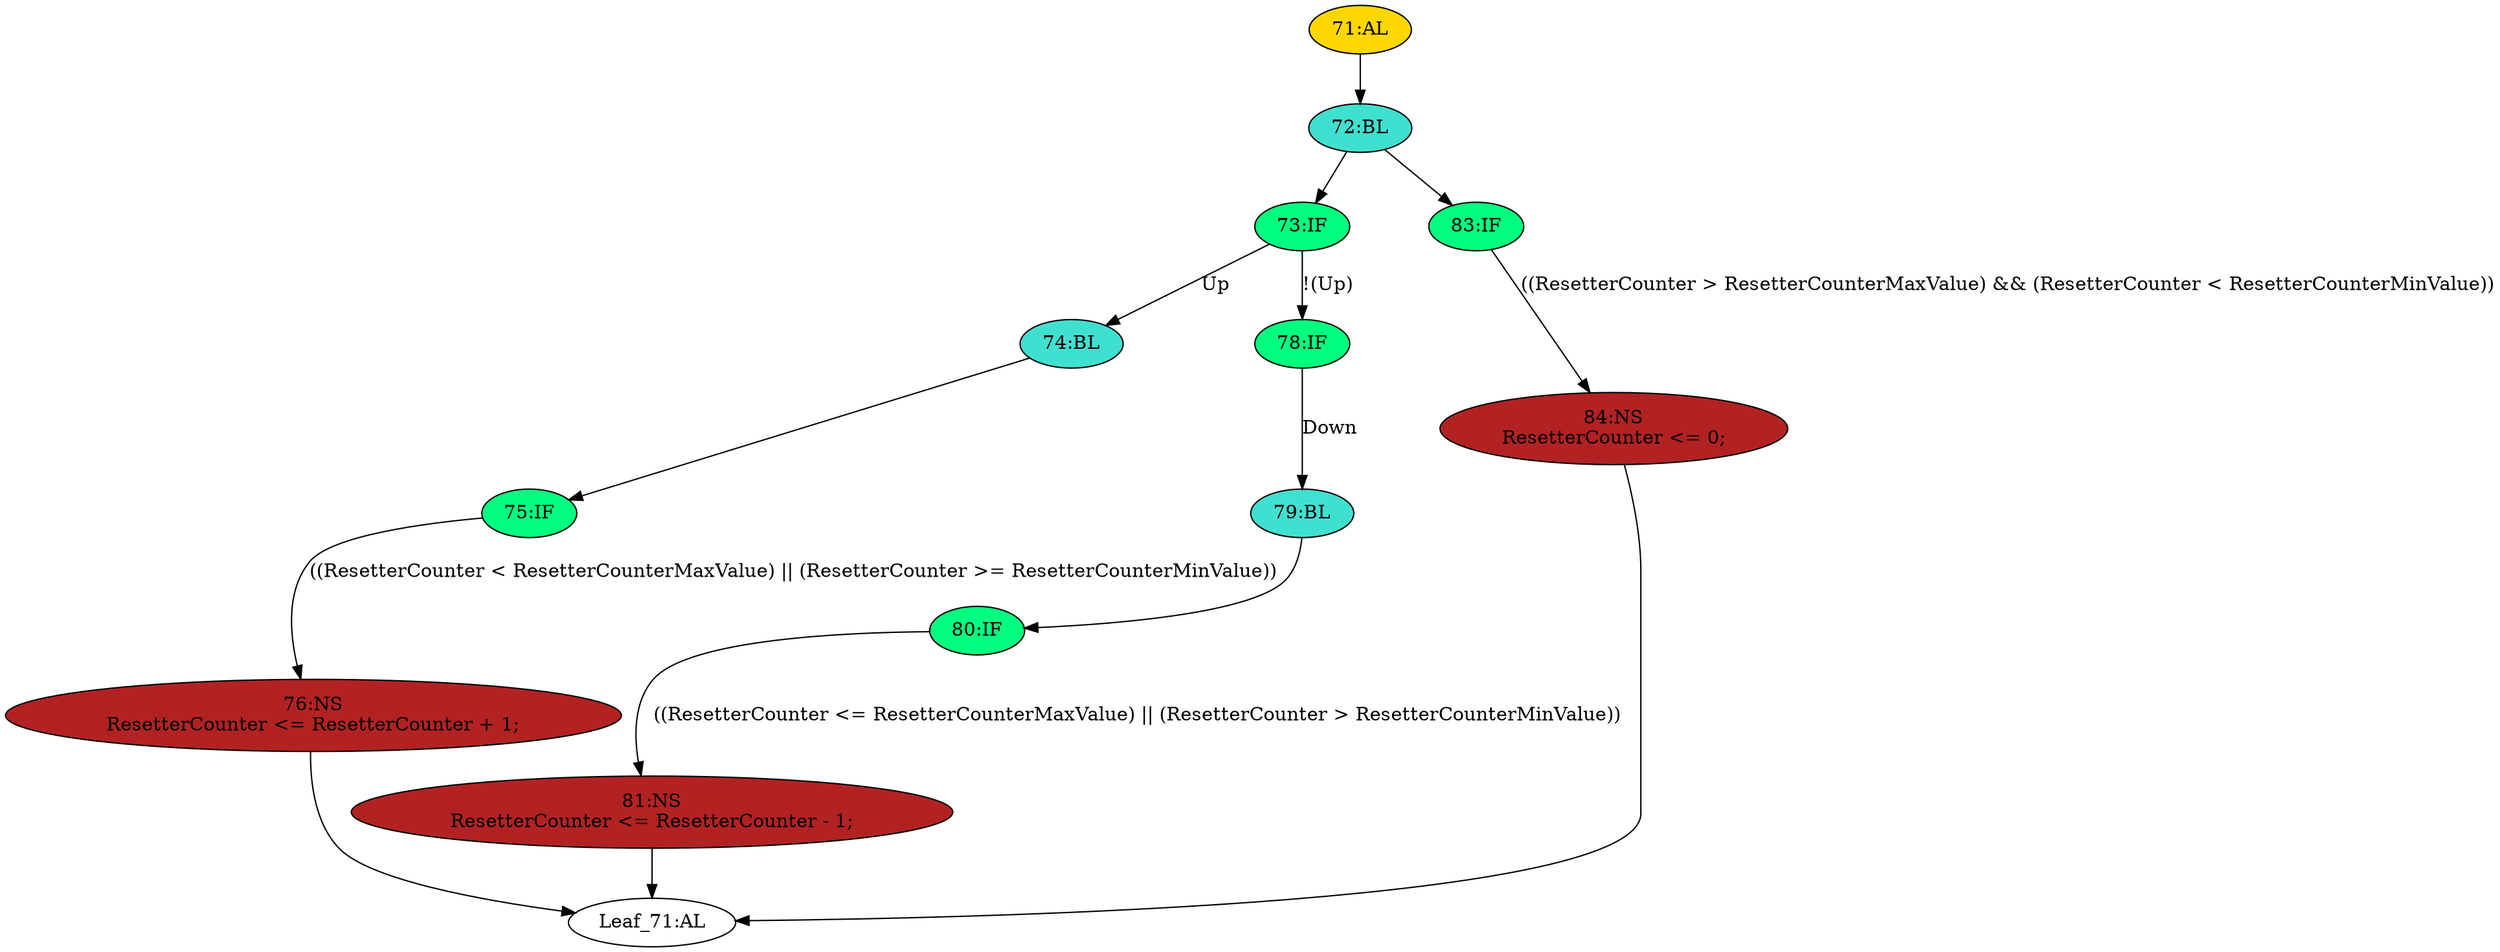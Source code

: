 strict digraph "" {
	node [label="\N"];
	"73:IF"	 [ast="<pyverilog.vparser.ast.IfStatement object at 0x7ff061cb2450>",
		fillcolor=springgreen,
		label="73:IF",
		statements="[]",
		style=filled,
		typ=IfStatement];
	"74:BL"	 [ast="<pyverilog.vparser.ast.Block object at 0x7ff061cd9850>",
		fillcolor=turquoise,
		label="74:BL",
		statements="[]",
		style=filled,
		typ=Block];
	"73:IF" -> "74:BL"	 [cond="['Up']",
		label=Up,
		lineno=73];
	"78:IF"	 [ast="<pyverilog.vparser.ast.IfStatement object at 0x7ff061cd9410>",
		fillcolor=springgreen,
		label="78:IF",
		statements="[]",
		style=filled,
		typ=IfStatement];
	"73:IF" -> "78:IF"	 [cond="['Up']",
		label="!(Up)",
		lineno=73];
	"81:NS"	 [ast="<pyverilog.vparser.ast.NonblockingSubstitution object at 0x7ff061cd9210>",
		fillcolor=firebrick,
		label="81:NS
ResetterCounter <= ResetterCounter - 1;",
		statements="[<pyverilog.vparser.ast.NonblockingSubstitution object at 0x7ff061cd9210>]",
		style=filled,
		typ=NonblockingSubstitution];
	"Leaf_71:AL"	 [def_var="['ResetterCounter']",
		label="Leaf_71:AL"];
	"81:NS" -> "Leaf_71:AL"	 [cond="[]",
		lineno=None];
	"75:IF"	 [ast="<pyverilog.vparser.ast.IfStatement object at 0x7ff061cd98d0>",
		fillcolor=springgreen,
		label="75:IF",
		statements="[]",
		style=filled,
		typ=IfStatement];
	"74:BL" -> "75:IF"	 [cond="[]",
		lineno=None];
	"76:NS"	 [ast="<pyverilog.vparser.ast.NonblockingSubstitution object at 0x7ff061cd9950>",
		fillcolor=firebrick,
		label="76:NS
ResetterCounter <= ResetterCounter + 1;",
		statements="[<pyverilog.vparser.ast.NonblockingSubstitution object at 0x7ff061cd9950>]",
		style=filled,
		typ=NonblockingSubstitution];
	"76:NS" -> "Leaf_71:AL"	 [cond="[]",
		lineno=None];
	"75:IF" -> "76:NS"	 [cond="['ResetterCounter', 'ResetterCounterMaxValue', 'ResetterCounter', 'ResetterCounterMinValue']",
		label="((ResetterCounter < ResetterCounterMaxValue) || (ResetterCounter >= ResetterCounterMinValue))",
		lineno=75];
	"79:BL"	 [ast="<pyverilog.vparser.ast.Block object at 0x7ff061cd91d0>",
		fillcolor=turquoise,
		label="79:BL",
		statements="[]",
		style=filled,
		typ=Block];
	"78:IF" -> "79:BL"	 [cond="['Down']",
		label=Down,
		lineno=78];
	"71:AL"	 [ast="<pyverilog.vparser.ast.Always object at 0x7ff061cd9fd0>",
		clk_sens=True,
		fillcolor=gold,
		label="71:AL",
		sens="['MainClock']",
		statements="[]",
		style=filled,
		typ=Always,
		use_var="['ResetterCounterMaxValue', 'ResetterCounter', 'ResetterCounterMinValue', 'Down', 'Up']"];
	"72:BL"	 [ast="<pyverilog.vparser.ast.Block object at 0x7ff061cab090>",
		fillcolor=turquoise,
		label="72:BL",
		statements="[]",
		style=filled,
		typ=Block];
	"71:AL" -> "72:BL"	 [cond="[]",
		lineno=None];
	"80:IF"	 [ast="<pyverilog.vparser.ast.IfStatement object at 0x7ff061cd9490>",
		fillcolor=springgreen,
		label="80:IF",
		statements="[]",
		style=filled,
		typ=IfStatement];
	"79:BL" -> "80:IF"	 [cond="[]",
		lineno=None];
	"72:BL" -> "73:IF"	 [cond="[]",
		lineno=None];
	"83:IF"	 [ast="<pyverilog.vparser.ast.IfStatement object at 0x7ff061cab0d0>",
		fillcolor=springgreen,
		label="83:IF",
		statements="[]",
		style=filled,
		typ=IfStatement];
	"72:BL" -> "83:IF"	 [cond="[]",
		lineno=None];
	"84:NS"	 [ast="<pyverilog.vparser.ast.NonblockingSubstitution object at 0x7ff061cab110>",
		fillcolor=firebrick,
		label="84:NS
ResetterCounter <= 0;",
		statements="[<pyverilog.vparser.ast.NonblockingSubstitution object at 0x7ff061cab110>]",
		style=filled,
		typ=NonblockingSubstitution];
	"84:NS" -> "Leaf_71:AL"	 [cond="[]",
		lineno=None];
	"83:IF" -> "84:NS"	 [cond="['ResetterCounter', 'ResetterCounterMaxValue', 'ResetterCounter', 'ResetterCounterMinValue']",
		label="((ResetterCounter > ResetterCounterMaxValue) && (ResetterCounter < ResetterCounterMinValue))",
		lineno=83];
	"80:IF" -> "81:NS"	 [cond="['ResetterCounter', 'ResetterCounterMaxValue', 'ResetterCounter', 'ResetterCounterMinValue']",
		label="((ResetterCounter <= ResetterCounterMaxValue) || (ResetterCounter > ResetterCounterMinValue))",
		lineno=80];
}
